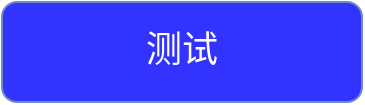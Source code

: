 <mxfile version="20.2.0" type="github">
  <diagram id="IMrYFvgFrbCxOs6cB_zr" name="第 1 页">
    <mxGraphModel dx="1038" dy="539" grid="1" gridSize="10" guides="1" tooltips="1" connect="1" arrows="1" fold="1" page="1" pageScale="1" pageWidth="827" pageHeight="1169" math="0" shadow="0">
      <root>
        <mxCell id="0" />
        <mxCell id="1" parent="0" />
        <mxCell id="Mppp9S6bP4gQcrQdSZp6-1" value="测试" style="rounded=1;whiteSpace=wrap;html=1;fillColor=#3333FF;strokeColor=#6c8ebf;fontColor=#FFFFFF;fontSize=18;fontStyle=0;fontFamily=Courier New;" parent="1" vertex="1">
          <mxGeometry x="290" y="70" width="180" height="50" as="geometry" />
        </mxCell>
      </root>
    </mxGraphModel>
  </diagram>
</mxfile>
